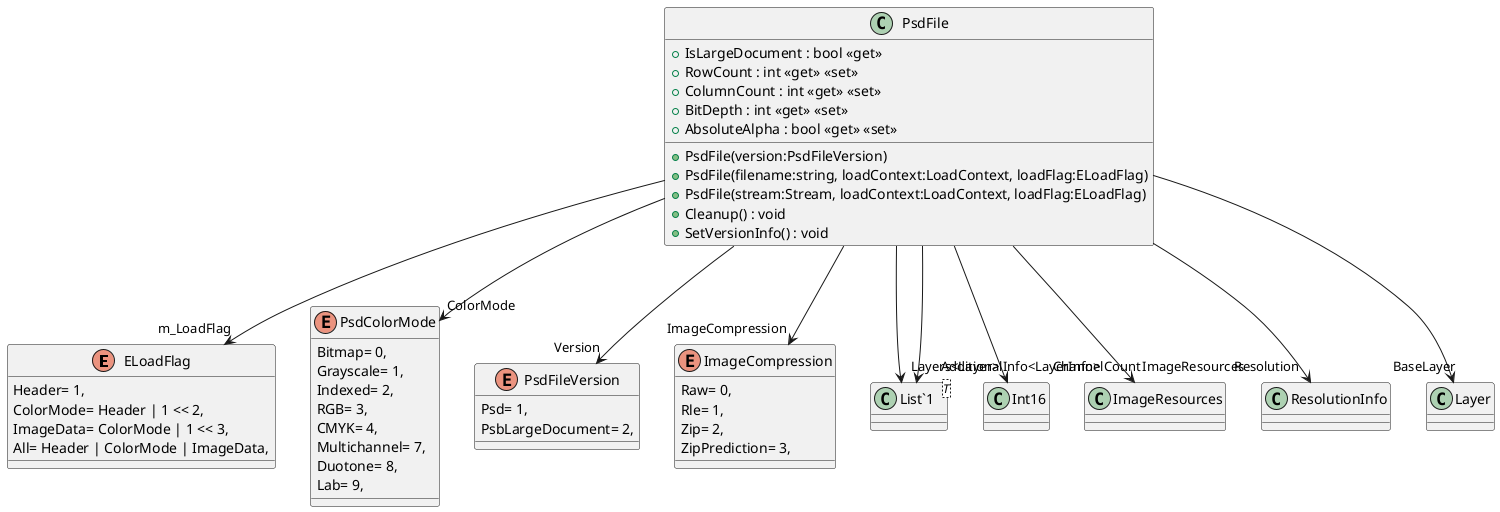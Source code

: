 @startuml
enum ELoadFlag {
    Header= 1,
    ColorMode= Header | 1 << 2,
    ImageData= ColorMode | 1 << 3,
    All= Header | ColorMode | ImageData,
}
enum PsdColorMode {
    Bitmap= 0,
    Grayscale= 1,
    Indexed= 2,
    RGB= 3,
    CMYK= 4,
    Multichannel= 7,
    Duotone= 8,
    Lab= 9,
}
enum PsdFileVersion {
    Psd= 1,
    PsbLargeDocument= 2,
}
class PsdFile {
    + PsdFile(version:PsdFileVersion)
    + PsdFile(filename:string, loadContext:LoadContext, loadFlag:ELoadFlag)
    + PsdFile(stream:Stream, loadContext:LoadContext, loadFlag:ELoadFlag)
    + IsLargeDocument : bool <<get>>
    + RowCount : int <<get>> <<set>>
    + ColumnCount : int <<get>> <<set>>
    + BitDepth : int <<get>> <<set>>
    + AbsoluteAlpha : bool <<get>> <<set>>
    + Cleanup() : void
    + SetVersionInfo() : void
}
enum ImageCompression {
    Raw= 0,
    Rle= 1,
    Zip= 2,
    ZipPrediction= 3,
}
class "List`1"<T> {
}
PsdFile --> "m_LoadFlag" ELoadFlag
PsdFile --> "Version" PsdFileVersion
PsdFile --> "ChannelCount" Int16
PsdFile --> "ColorMode" PsdColorMode
PsdFile --> "ImageResources" ImageResources
PsdFile --> "Resolution" ResolutionInfo
PsdFile --> "Layers<Layer>" "List`1"
PsdFile --> "AdditionalInfo<LayerInfo>" "List`1"
PsdFile --> "BaseLayer" Layer
PsdFile --> "ImageCompression" ImageCompression
@enduml
